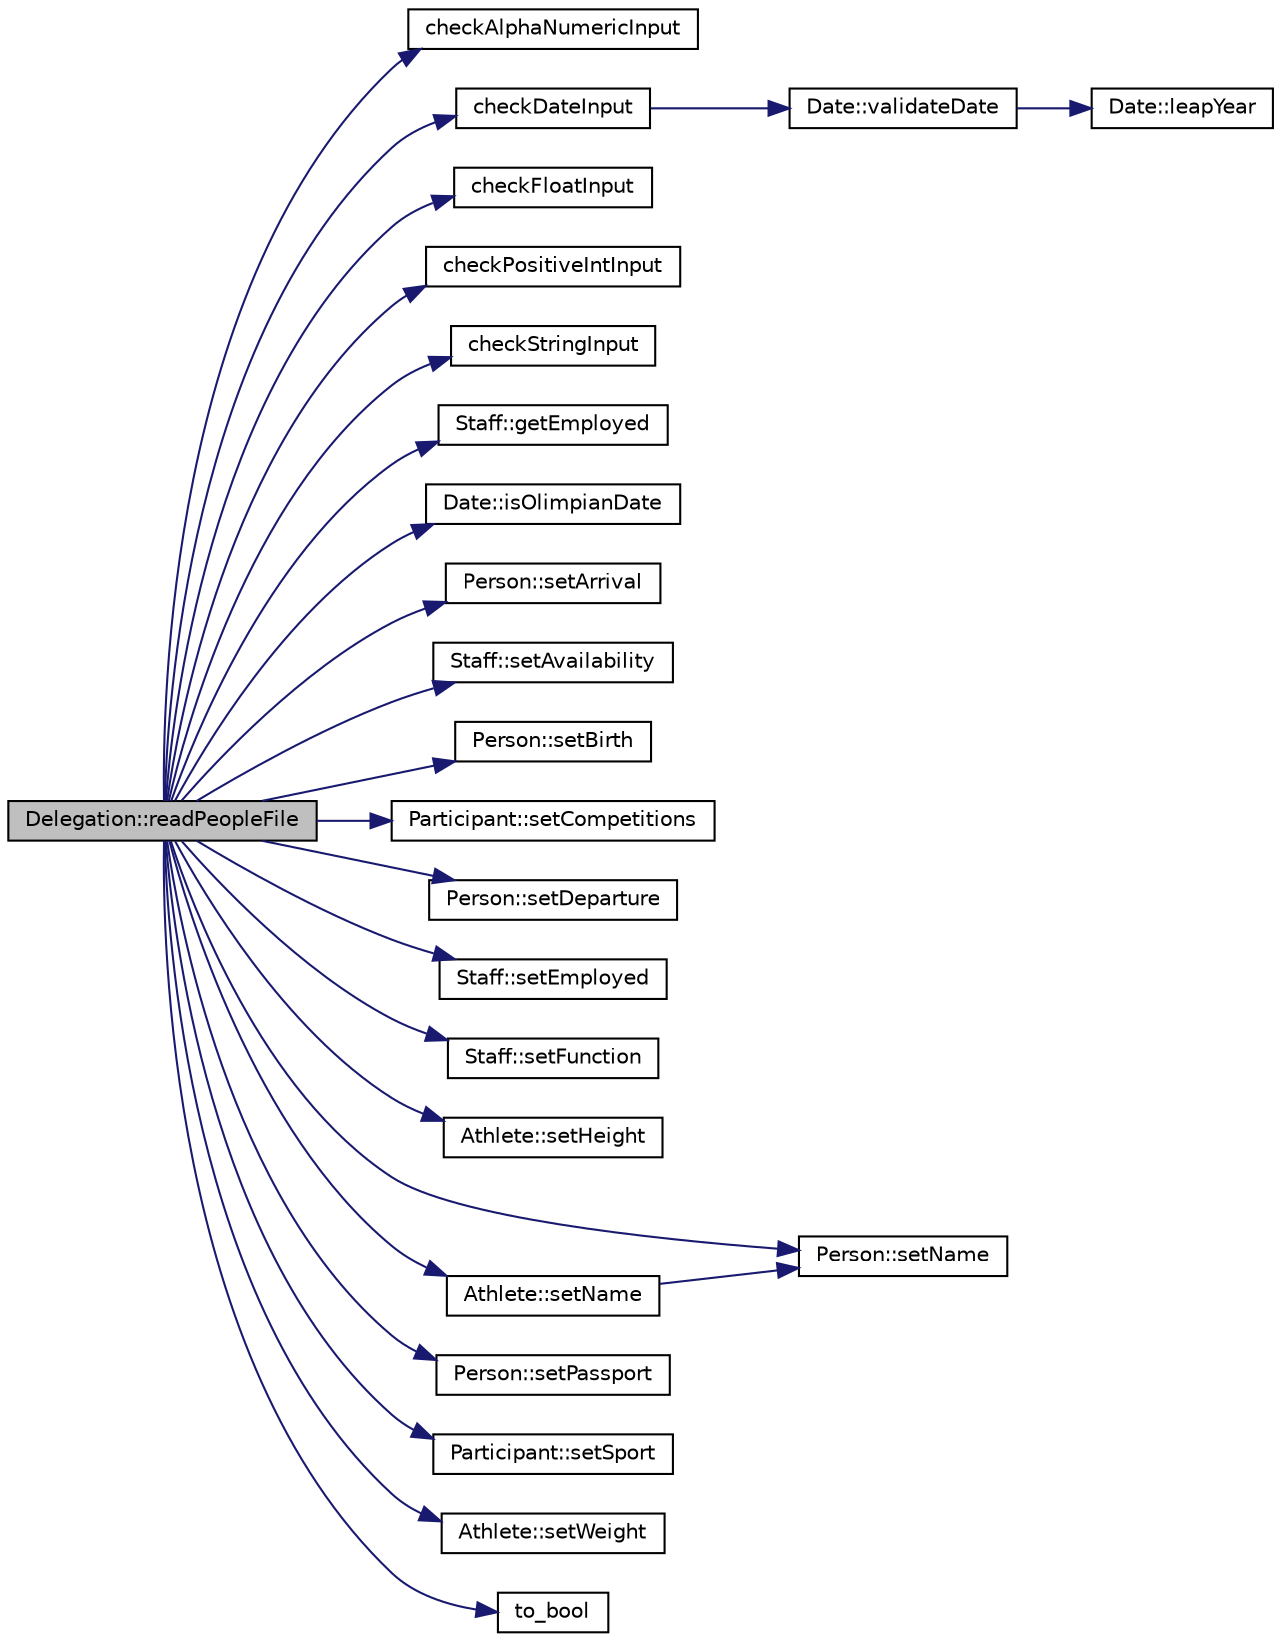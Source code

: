 digraph "Delegation::readPeopleFile"
{
 // LATEX_PDF_SIZE
  edge [fontname="Helvetica",fontsize="10",labelfontname="Helvetica",labelfontsize="10"];
  node [fontname="Helvetica",fontsize="10",shape=record];
  rankdir="LR";
  Node1 [label="Delegation::readPeopleFile",height=0.2,width=0.4,color="black", fillcolor="grey75", style="filled", fontcolor="black",tooltip=" "];
  Node1 -> Node2 [color="midnightblue",fontsize="10",style="solid",fontname="Helvetica"];
  Node2 [label="checkAlphaNumericInput",height=0.2,width=0.4,color="black", fillcolor="white", style="filled",URL="$auxiliar_8cpp.html#a664b75b931245381d2fb2fd73c810d49",tooltip=" "];
  Node1 -> Node3 [color="midnightblue",fontsize="10",style="solid",fontname="Helvetica"];
  Node3 [label="checkDateInput",height=0.2,width=0.4,color="black", fillcolor="white", style="filled",URL="$auxiliar_8cpp.html#ac4b9e7766ca6ff5b233dac083c348d69",tooltip=" "];
  Node3 -> Node4 [color="midnightblue",fontsize="10",style="solid",fontname="Helvetica"];
  Node4 [label="Date::validateDate",height=0.2,width=0.4,color="black", fillcolor="white", style="filled",URL="$class_date.html#aa6d918e3d8c62b826e5bb0c40efccfd3",tooltip=" "];
  Node4 -> Node5 [color="midnightblue",fontsize="10",style="solid",fontname="Helvetica"];
  Node5 [label="Date::leapYear",height=0.2,width=0.4,color="black", fillcolor="white", style="filled",URL="$class_date.html#ae872548348ccc90a6f13d614f5943d8c",tooltip=" "];
  Node1 -> Node6 [color="midnightblue",fontsize="10",style="solid",fontname="Helvetica"];
  Node6 [label="checkFloatInput",height=0.2,width=0.4,color="black", fillcolor="white", style="filled",URL="$auxiliar_8cpp.html#a2951a42cbfb63434c2fd8f2e8ce17c0d",tooltip=" "];
  Node1 -> Node7 [color="midnightblue",fontsize="10",style="solid",fontname="Helvetica"];
  Node7 [label="checkPositiveIntInput",height=0.2,width=0.4,color="black", fillcolor="white", style="filled",URL="$auxiliar_8cpp.html#a6a0318293d935adbce91ecadb342cb4c",tooltip=" "];
  Node1 -> Node8 [color="midnightblue",fontsize="10",style="solid",fontname="Helvetica"];
  Node8 [label="checkStringInput",height=0.2,width=0.4,color="black", fillcolor="white", style="filled",URL="$auxiliar_8cpp.html#a38b12b0ae17b209757adabb8c944f98b",tooltip=" "];
  Node1 -> Node9 [color="midnightblue",fontsize="10",style="solid",fontname="Helvetica"];
  Node9 [label="Staff::getEmployed",height=0.2,width=0.4,color="black", fillcolor="white", style="filled",URL="$class_staff.html#ad788f0d243ec95470686757698b3ea51",tooltip=" "];
  Node1 -> Node10 [color="midnightblue",fontsize="10",style="solid",fontname="Helvetica"];
  Node10 [label="Date::isOlimpianDate",height=0.2,width=0.4,color="black", fillcolor="white", style="filled",URL="$class_date.html#aa14e08c8e3d606a1bf0e07a2c294e5b5",tooltip=" "];
  Node1 -> Node11 [color="midnightblue",fontsize="10",style="solid",fontname="Helvetica"];
  Node11 [label="Person::setArrival",height=0.2,width=0.4,color="black", fillcolor="white", style="filled",URL="$class_person.html#a573715d15221a8541ddc0eee94968065",tooltip=" "];
  Node1 -> Node12 [color="midnightblue",fontsize="10",style="solid",fontname="Helvetica"];
  Node12 [label="Staff::setAvailability",height=0.2,width=0.4,color="black", fillcolor="white", style="filled",URL="$class_staff.html#af2e9334dbeb63885d753feec4869f473",tooltip=" "];
  Node1 -> Node13 [color="midnightblue",fontsize="10",style="solid",fontname="Helvetica"];
  Node13 [label="Person::setBirth",height=0.2,width=0.4,color="black", fillcolor="white", style="filled",URL="$class_person.html#a250237a381933d13763ebc0a364f9aac",tooltip=" "];
  Node1 -> Node14 [color="midnightblue",fontsize="10",style="solid",fontname="Helvetica"];
  Node14 [label="Participant::setCompetitions",height=0.2,width=0.4,color="black", fillcolor="white", style="filled",URL="$class_participant.html#ad66dad332d7ad6703e9c0df940f52dcc",tooltip=" "];
  Node1 -> Node15 [color="midnightblue",fontsize="10",style="solid",fontname="Helvetica"];
  Node15 [label="Person::setDeparture",height=0.2,width=0.4,color="black", fillcolor="white", style="filled",URL="$class_person.html#a3501c7e4f98bfbed542782cbae88244f",tooltip=" "];
  Node1 -> Node16 [color="midnightblue",fontsize="10",style="solid",fontname="Helvetica"];
  Node16 [label="Staff::setEmployed",height=0.2,width=0.4,color="black", fillcolor="white", style="filled",URL="$class_staff.html#aea8105a53a0df84eff03a92c2a0a0bf0",tooltip=" "];
  Node1 -> Node17 [color="midnightblue",fontsize="10",style="solid",fontname="Helvetica"];
  Node17 [label="Staff::setFunction",height=0.2,width=0.4,color="black", fillcolor="white", style="filled",URL="$class_staff.html#a32da5c2b9af33a85cd7c77a3d7a01101",tooltip=" "];
  Node1 -> Node18 [color="midnightblue",fontsize="10",style="solid",fontname="Helvetica"];
  Node18 [label="Athlete::setHeight",height=0.2,width=0.4,color="black", fillcolor="white", style="filled",URL="$class_athlete.html#abc9c9753f7480fbf27bb6cdea000504e",tooltip=" "];
  Node1 -> Node19 [color="midnightblue",fontsize="10",style="solid",fontname="Helvetica"];
  Node19 [label="Person::setName",height=0.2,width=0.4,color="black", fillcolor="white", style="filled",URL="$class_person.html#a4b39c1f5d600b1e41ef95c09f4b42935",tooltip=" "];
  Node1 -> Node20 [color="midnightblue",fontsize="10",style="solid",fontname="Helvetica"];
  Node20 [label="Athlete::setName",height=0.2,width=0.4,color="black", fillcolor="white", style="filled",URL="$class_athlete.html#a4e30ae960ef3384a0e3e4e22f2cb76cf",tooltip=" "];
  Node20 -> Node19 [color="midnightblue",fontsize="10",style="solid",fontname="Helvetica"];
  Node1 -> Node21 [color="midnightblue",fontsize="10",style="solid",fontname="Helvetica"];
  Node21 [label="Person::setPassport",height=0.2,width=0.4,color="black", fillcolor="white", style="filled",URL="$class_person.html#ab492d622af1071b96d8388fb4b8b5bf7",tooltip=" "];
  Node1 -> Node22 [color="midnightblue",fontsize="10",style="solid",fontname="Helvetica"];
  Node22 [label="Participant::setSport",height=0.2,width=0.4,color="black", fillcolor="white", style="filled",URL="$class_participant.html#a249539a27e222895ddbbec863c844a7e",tooltip=" "];
  Node1 -> Node23 [color="midnightblue",fontsize="10",style="solid",fontname="Helvetica"];
  Node23 [label="Athlete::setWeight",height=0.2,width=0.4,color="black", fillcolor="white", style="filled",URL="$class_athlete.html#ac56db9a2be048eef4d52f2d8e8b1611d",tooltip=" "];
  Node1 -> Node24 [color="midnightblue",fontsize="10",style="solid",fontname="Helvetica"];
  Node24 [label="to_bool",height=0.2,width=0.4,color="black", fillcolor="white", style="filled",URL="$auxiliar_8h.html#af8a0dcade60978906a4d65821146f4a7",tooltip=" "];
}
